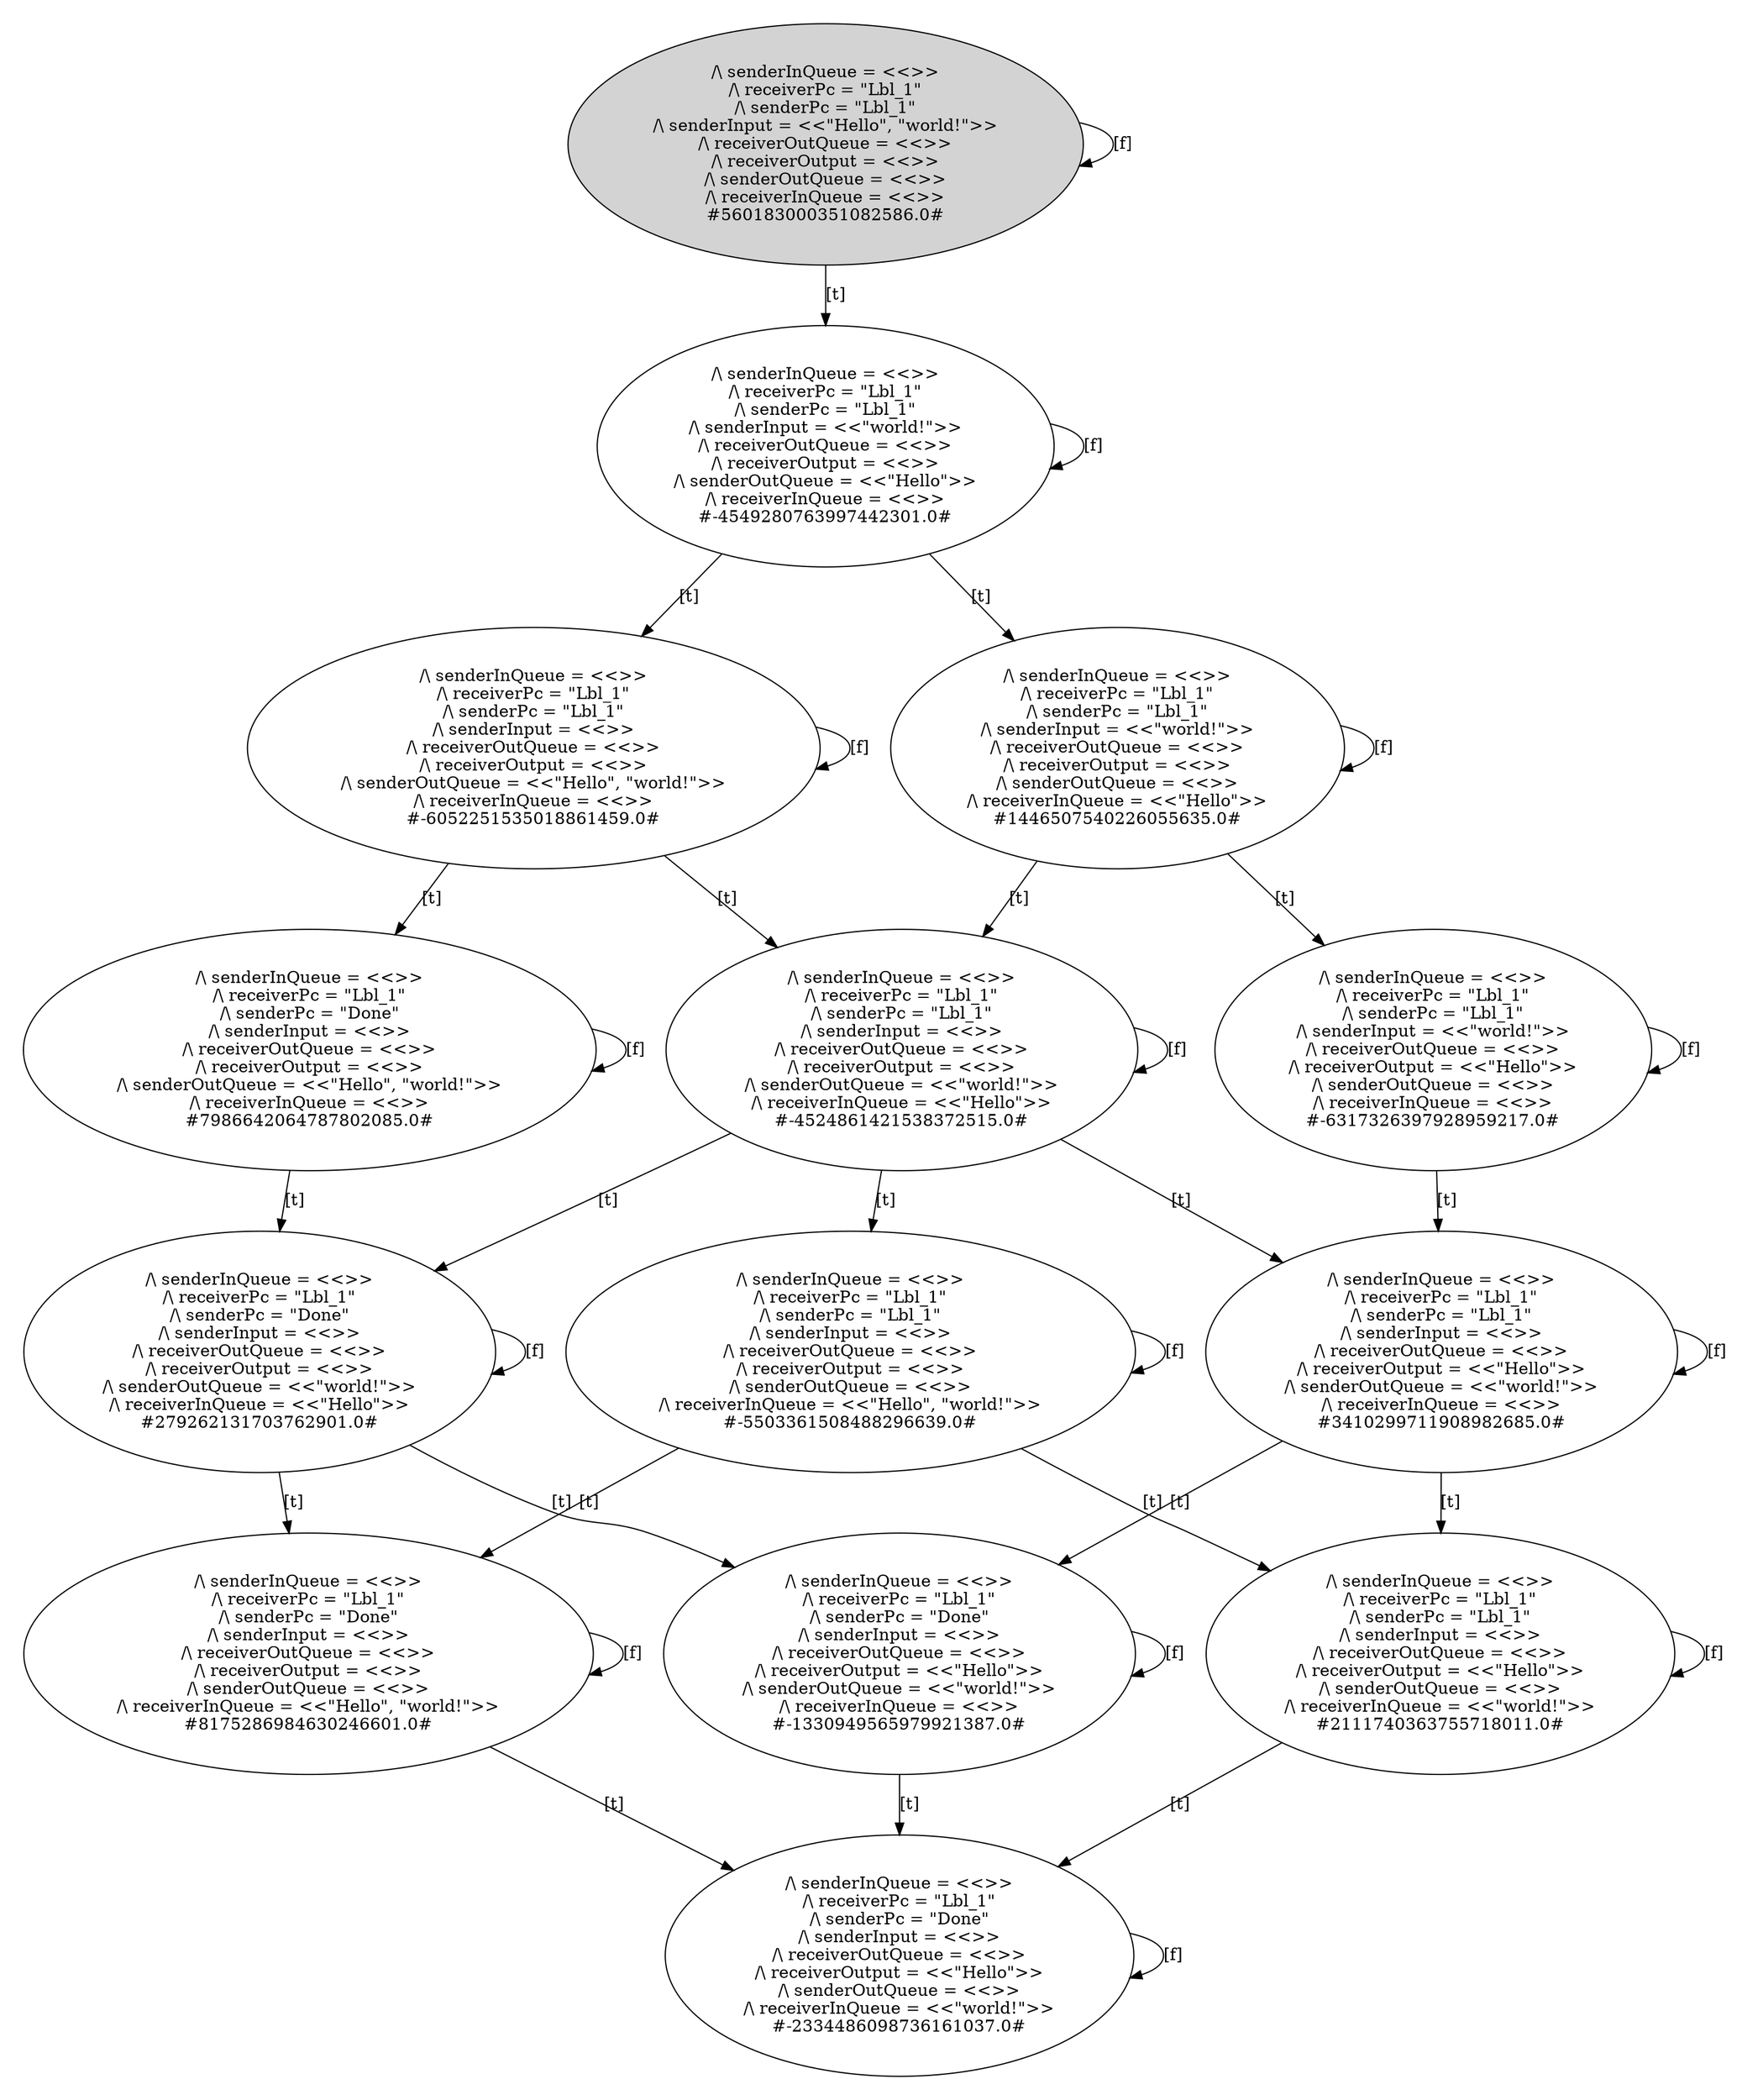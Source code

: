 digraph DiskGraph {
nodesep=0.35;
subgraph cluster_graph {
color="white";
"560183000351082586.0" [style = filled] [label="/\\ senderInQueue = <<>>\n/\\ receiverPc = \"Lbl_1\"\n/\\ senderPc = \"Lbl_1\"\n/\\ senderInput = <<\"Hello\", \"world!\">>\n/\\ receiverOutQueue = <<>>\n/\\ receiverOutput = <<>>\n/\\ senderOutQueue = <<>>\n/\\ receiverInQueue = <<>>
#560183000351082586.0#"]
"560183000351082586.0" -> "-4549280763997442301.0" [label="[t]"];
"-4549280763997442301.0" [label="/\\ senderInQueue = <<>>\n/\\ receiverPc = \"Lbl_1\"\n/\\ senderPc = \"Lbl_1\"\n/\\ senderInput = <<\"world!\">>\n/\\ receiverOutQueue = <<>>\n/\\ receiverOutput = <<>>\n/\\ senderOutQueue = <<\"Hello\">>\n/\\ receiverInQueue = <<>>
#-4549280763997442301.0#"];
"560183000351082586.0" -> "560183000351082586.0" [label="[f]"];
"560183000351082586.0" [label="/\\ senderInQueue = <<>>\n/\\ receiverPc = \"Lbl_1\"\n/\\ senderPc = \"Lbl_1\"\n/\\ senderInput = <<\"Hello\", \"world!\">>\n/\\ receiverOutQueue = <<>>\n/\\ receiverOutput = <<>>\n/\\ senderOutQueue = <<>>\n/\\ receiverInQueue = <<>>
#560183000351082586.0#"];
"-4549280763997442301.0" -> "1446507540226055635.0" [label="[t]"];
"1446507540226055635.0" [label="/\\ senderInQueue = <<>>\n/\\ receiverPc = \"Lbl_1\"\n/\\ senderPc = \"Lbl_1\"\n/\\ senderInput = <<\"world!\">>\n/\\ receiverOutQueue = <<>>\n/\\ receiverOutput = <<>>\n/\\ senderOutQueue = <<>>\n/\\ receiverInQueue = <<\"Hello\">>
#1446507540226055635.0#"];
"-4549280763997442301.0" -> "-4549280763997442301.0" [label="[f]"];
"-4549280763997442301.0" [label="/\\ senderInQueue = <<>>\n/\\ receiverPc = \"Lbl_1\"\n/\\ senderPc = \"Lbl_1\"\n/\\ senderInput = <<\"world!\">>\n/\\ receiverOutQueue = <<>>\n/\\ receiverOutput = <<>>\n/\\ senderOutQueue = <<\"Hello\">>\n/\\ receiverInQueue = <<>>
#-4549280763997442301.0#"];
"-4549280763997442301.0" -> "-6052251535018861459.0" [label="[t]"];
"-6052251535018861459.0" [label="/\\ senderInQueue = <<>>\n/\\ receiverPc = \"Lbl_1\"\n/\\ senderPc = \"Lbl_1\"\n/\\ senderInput = <<>>\n/\\ receiverOutQueue = <<>>\n/\\ receiverOutput = <<>>\n/\\ senderOutQueue = <<\"Hello\", \"world!\">>\n/\\ receiverInQueue = <<>>
#-6052251535018861459.0#"];
"1446507540226055635.0" -> "1446507540226055635.0" [label="[f]"];
"1446507540226055635.0" [label="/\\ senderInQueue = <<>>\n/\\ receiverPc = \"Lbl_1\"\n/\\ senderPc = \"Lbl_1\"\n/\\ senderInput = <<\"world!\">>\n/\\ receiverOutQueue = <<>>\n/\\ receiverOutput = <<>>\n/\\ senderOutQueue = <<>>\n/\\ receiverInQueue = <<\"Hello\">>
#1446507540226055635.0#"];
"1446507540226055635.0" -> "-4524861421538372515.0" [label="[t]"];
"-4524861421538372515.0" [label="/\\ senderInQueue = <<>>\n/\\ receiverPc = \"Lbl_1\"\n/\\ senderPc = \"Lbl_1\"\n/\\ senderInput = <<>>\n/\\ receiverOutQueue = <<>>\n/\\ receiverOutput = <<>>\n/\\ senderOutQueue = <<\"world!\">>\n/\\ receiverInQueue = <<\"Hello\">>
#-4524861421538372515.0#"];
"1446507540226055635.0" -> "-6317326397928959217.0" [label="[t]"];
"-6317326397928959217.0" [label="/\\ senderInQueue = <<>>\n/\\ receiverPc = \"Lbl_1\"\n/\\ senderPc = \"Lbl_1\"\n/\\ senderInput = <<\"world!\">>\n/\\ receiverOutQueue = <<>>\n/\\ receiverOutput = <<\"Hello\">>\n/\\ senderOutQueue = <<>>\n/\\ receiverInQueue = <<>>
#-6317326397928959217.0#"];
"-6052251535018861459.0" -> "7986642064787802085.0" [label="[t]"];
"7986642064787802085.0" [label="/\\ senderInQueue = <<>>\n/\\ receiverPc = \"Lbl_1\"\n/\\ senderPc = \"Done\"\n/\\ senderInput = <<>>\n/\\ receiverOutQueue = <<>>\n/\\ receiverOutput = <<>>\n/\\ senderOutQueue = <<\"Hello\", \"world!\">>\n/\\ receiverInQueue = <<>>
#7986642064787802085.0#"];
"-6052251535018861459.0" -> "-4524861421538372515.0" [label="[t]"];
"-4524861421538372515.0" [label="/\\ senderInQueue = <<>>\n/\\ receiverPc = \"Lbl_1\"\n/\\ senderPc = \"Lbl_1\"\n/\\ senderInput = <<>>\n/\\ receiverOutQueue = <<>>\n/\\ receiverOutput = <<>>\n/\\ senderOutQueue = <<\"world!\">>\n/\\ receiverInQueue = <<\"Hello\">>
#-4524861421538372515.0#"];
"-6052251535018861459.0" -> "-6052251535018861459.0" [label="[f]"];
"-6052251535018861459.0" [label="/\\ senderInQueue = <<>>\n/\\ receiverPc = \"Lbl_1\"\n/\\ senderPc = \"Lbl_1\"\n/\\ senderInput = <<>>\n/\\ receiverOutQueue = <<>>\n/\\ receiverOutput = <<>>\n/\\ senderOutQueue = <<\"Hello\", \"world!\">>\n/\\ receiverInQueue = <<>>
#-6052251535018861459.0#"];
"7986642064787802085.0" -> "7986642064787802085.0" [label="[f]"];
"7986642064787802085.0" [label="/\\ senderInQueue = <<>>\n/\\ receiverPc = \"Lbl_1\"\n/\\ senderPc = \"Done\"\n/\\ senderInput = <<>>\n/\\ receiverOutQueue = <<>>\n/\\ receiverOutput = <<>>\n/\\ senderOutQueue = <<\"Hello\", \"world!\">>\n/\\ receiverInQueue = <<>>
#7986642064787802085.0#"];
"7986642064787802085.0" -> "279262131703762901.0" [label="[t]"];
"279262131703762901.0" [label="/\\ senderInQueue = <<>>\n/\\ receiverPc = \"Lbl_1\"\n/\\ senderPc = \"Done\"\n/\\ senderInput = <<>>\n/\\ receiverOutQueue = <<>>\n/\\ receiverOutput = <<>>\n/\\ senderOutQueue = <<\"world!\">>\n/\\ receiverInQueue = <<\"Hello\">>
#279262131703762901.0#"];
"-4524861421538372515.0" -> "-5503361508488296639.0" [label="[t]"];
"-5503361508488296639.0" [label="/\\ senderInQueue = <<>>\n/\\ receiverPc = \"Lbl_1\"\n/\\ senderPc = \"Lbl_1\"\n/\\ senderInput = <<>>\n/\\ receiverOutQueue = <<>>\n/\\ receiverOutput = <<>>\n/\\ senderOutQueue = <<>>\n/\\ receiverInQueue = <<\"Hello\", \"world!\">>
#-5503361508488296639.0#"];
"-4524861421538372515.0" -> "279262131703762901.0" [label="[t]"];
"279262131703762901.0" [label="/\\ senderInQueue = <<>>\n/\\ receiverPc = \"Lbl_1\"\n/\\ senderPc = \"Done\"\n/\\ senderInput = <<>>\n/\\ receiverOutQueue = <<>>\n/\\ receiverOutput = <<>>\n/\\ senderOutQueue = <<\"world!\">>\n/\\ receiverInQueue = <<\"Hello\">>
#279262131703762901.0#"];
"-4524861421538372515.0" -> "3410299711908982685.0" [label="[t]"];
"3410299711908982685.0" [label="/\\ senderInQueue = <<>>\n/\\ receiverPc = \"Lbl_1\"\n/\\ senderPc = \"Lbl_1\"\n/\\ senderInput = <<>>\n/\\ receiverOutQueue = <<>>\n/\\ receiverOutput = <<\"Hello\">>\n/\\ senderOutQueue = <<\"world!\">>\n/\\ receiverInQueue = <<>>
#3410299711908982685.0#"];
"-4524861421538372515.0" -> "-4524861421538372515.0" [label="[f]"];
"-4524861421538372515.0" [label="/\\ senderInQueue = <<>>\n/\\ receiverPc = \"Lbl_1\"\n/\\ senderPc = \"Lbl_1\"\n/\\ senderInput = <<>>\n/\\ receiverOutQueue = <<>>\n/\\ receiverOutput = <<>>\n/\\ senderOutQueue = <<\"world!\">>\n/\\ receiverInQueue = <<\"Hello\">>
#-4524861421538372515.0#"];
"-6317326397928959217.0" -> "3410299711908982685.0" [label="[t]"];
"3410299711908982685.0" [label="/\\ senderInQueue = <<>>\n/\\ receiverPc = \"Lbl_1\"\n/\\ senderPc = \"Lbl_1\"\n/\\ senderInput = <<>>\n/\\ receiverOutQueue = <<>>\n/\\ receiverOutput = <<\"Hello\">>\n/\\ senderOutQueue = <<\"world!\">>\n/\\ receiverInQueue = <<>>
#3410299711908982685.0#"];
"-6317326397928959217.0" -> "-6317326397928959217.0" [label="[f]"];
"-6317326397928959217.0" [label="/\\ senderInQueue = <<>>\n/\\ receiverPc = \"Lbl_1\"\n/\\ senderPc = \"Lbl_1\"\n/\\ senderInput = <<\"world!\">>\n/\\ receiverOutQueue = <<>>\n/\\ receiverOutput = <<\"Hello\">>\n/\\ senderOutQueue = <<>>\n/\\ receiverInQueue = <<>>
#-6317326397928959217.0#"];
"3410299711908982685.0" -> "-1330949565979921387.0" [label="[t]"];
"-1330949565979921387.0" [label="/\\ senderInQueue = <<>>\n/\\ receiverPc = \"Lbl_1\"\n/\\ senderPc = \"Done\"\n/\\ senderInput = <<>>\n/\\ receiverOutQueue = <<>>\n/\\ receiverOutput = <<\"Hello\">>\n/\\ senderOutQueue = <<\"world!\">>\n/\\ receiverInQueue = <<>>
#-1330949565979921387.0#"];
"3410299711908982685.0" -> "2111740363755718011.0" [label="[t]"];
"2111740363755718011.0" [label="/\\ senderInQueue = <<>>\n/\\ receiverPc = \"Lbl_1\"\n/\\ senderPc = \"Lbl_1\"\n/\\ senderInput = <<>>\n/\\ receiverOutQueue = <<>>\n/\\ receiverOutput = <<\"Hello\">>\n/\\ senderOutQueue = <<>>\n/\\ receiverInQueue = <<\"world!\">>
#2111740363755718011.0#"];
"3410299711908982685.0" -> "3410299711908982685.0" [label="[f]"];
"3410299711908982685.0" [label="/\\ senderInQueue = <<>>\n/\\ receiverPc = \"Lbl_1\"\n/\\ senderPc = \"Lbl_1\"\n/\\ senderInput = <<>>\n/\\ receiverOutQueue = <<>>\n/\\ receiverOutput = <<\"Hello\">>\n/\\ senderOutQueue = <<\"world!\">>\n/\\ receiverInQueue = <<>>
#3410299711908982685.0#"];
"279262131703762901.0" -> "279262131703762901.0" [label="[f]"];
"279262131703762901.0" [label="/\\ senderInQueue = <<>>\n/\\ receiverPc = \"Lbl_1\"\n/\\ senderPc = \"Done\"\n/\\ senderInput = <<>>\n/\\ receiverOutQueue = <<>>\n/\\ receiverOutput = <<>>\n/\\ senderOutQueue = <<\"world!\">>\n/\\ receiverInQueue = <<\"Hello\">>
#279262131703762901.0#"];
"279262131703762901.0" -> "-1330949565979921387.0" [label="[t]"];
"-1330949565979921387.0" [label="/\\ senderInQueue = <<>>\n/\\ receiverPc = \"Lbl_1\"\n/\\ senderPc = \"Done\"\n/\\ senderInput = <<>>\n/\\ receiverOutQueue = <<>>\n/\\ receiverOutput = <<\"Hello\">>\n/\\ senderOutQueue = <<\"world!\">>\n/\\ receiverInQueue = <<>>
#-1330949565979921387.0#"];
"279262131703762901.0" -> "8175286984630246601.0" [label="[t]"];
"8175286984630246601.0" [label="/\\ senderInQueue = <<>>\n/\\ receiverPc = \"Lbl_1\"\n/\\ senderPc = \"Done\"\n/\\ senderInput = <<>>\n/\\ receiverOutQueue = <<>>\n/\\ receiverOutput = <<>>\n/\\ senderOutQueue = <<>>\n/\\ receiverInQueue = <<\"Hello\", \"world!\">>
#8175286984630246601.0#"];
"-5503361508488296639.0" -> "-5503361508488296639.0" [label="[f]"];
"-5503361508488296639.0" [label="/\\ senderInQueue = <<>>\n/\\ receiverPc = \"Lbl_1\"\n/\\ senderPc = \"Lbl_1\"\n/\\ senderInput = <<>>\n/\\ receiverOutQueue = <<>>\n/\\ receiverOutput = <<>>\n/\\ senderOutQueue = <<>>\n/\\ receiverInQueue = <<\"Hello\", \"world!\">>
#-5503361508488296639.0#"];
"-5503361508488296639.0" -> "8175286984630246601.0" [label="[t]"];
"8175286984630246601.0" [label="/\\ senderInQueue = <<>>\n/\\ receiverPc = \"Lbl_1\"\n/\\ senderPc = \"Done\"\n/\\ senderInput = <<>>\n/\\ receiverOutQueue = <<>>\n/\\ receiverOutput = <<>>\n/\\ senderOutQueue = <<>>\n/\\ receiverInQueue = <<\"Hello\", \"world!\">>
#8175286984630246601.0#"];
"-5503361508488296639.0" -> "2111740363755718011.0" [label="[t]"];
"2111740363755718011.0" [label="/\\ senderInQueue = <<>>\n/\\ receiverPc = \"Lbl_1\"\n/\\ senderPc = \"Lbl_1\"\n/\\ senderInput = <<>>\n/\\ receiverOutQueue = <<>>\n/\\ receiverOutput = <<\"Hello\">>\n/\\ senderOutQueue = <<>>\n/\\ receiverInQueue = <<\"world!\">>
#2111740363755718011.0#"];
"-1330949565979921387.0" -> "-2334486098736161037.0" [label="[t]"];
"-2334486098736161037.0" [label="/\\ senderInQueue = <<>>\n/\\ receiverPc = \"Lbl_1\"\n/\\ senderPc = \"Done\"\n/\\ senderInput = <<>>\n/\\ receiverOutQueue = <<>>\n/\\ receiverOutput = <<\"Hello\">>\n/\\ senderOutQueue = <<>>\n/\\ receiverInQueue = <<\"world!\">>
#-2334486098736161037.0#"];
"-1330949565979921387.0" -> "-1330949565979921387.0" [label="[f]"];
"-1330949565979921387.0" [label="/\\ senderInQueue = <<>>\n/\\ receiverPc = \"Lbl_1\"\n/\\ senderPc = \"Done\"\n/\\ senderInput = <<>>\n/\\ receiverOutQueue = <<>>\n/\\ receiverOutput = <<\"Hello\">>\n/\\ senderOutQueue = <<\"world!\">>\n/\\ receiverInQueue = <<>>
#-1330949565979921387.0#"];
"2111740363755718011.0" -> "-2334486098736161037.0" [label="[t]"];
"-2334486098736161037.0" [label="/\\ senderInQueue = <<>>\n/\\ receiverPc = \"Lbl_1\"\n/\\ senderPc = \"Done\"\n/\\ senderInput = <<>>\n/\\ receiverOutQueue = <<>>\n/\\ receiverOutput = <<\"Hello\">>\n/\\ senderOutQueue = <<>>\n/\\ receiverInQueue = <<\"world!\">>
#-2334486098736161037.0#"];
"2111740363755718011.0" -> "2111740363755718011.0" [label="[f]"];
"2111740363755718011.0" [label="/\\ senderInQueue = <<>>\n/\\ receiverPc = \"Lbl_1\"\n/\\ senderPc = \"Lbl_1\"\n/\\ senderInput = <<>>\n/\\ receiverOutQueue = <<>>\n/\\ receiverOutput = <<\"Hello\">>\n/\\ senderOutQueue = <<>>\n/\\ receiverInQueue = <<\"world!\">>
#2111740363755718011.0#"];
"-2334486098736161037.0" -> "-2334486098736161037.0" [label="[f]"];
"-2334486098736161037.0" [label="/\\ senderInQueue = <<>>\n/\\ receiverPc = \"Lbl_1\"\n/\\ senderPc = \"Done\"\n/\\ senderInput = <<>>\n/\\ receiverOutQueue = <<>>\n/\\ receiverOutput = <<\"Hello\">>\n/\\ senderOutQueue = <<>>\n/\\ receiverInQueue = <<\"world!\">>
#-2334486098736161037.0#"];
"8175286984630246601.0" -> "-2334486098736161037.0" [label="[t]"];
"-2334486098736161037.0" [label="/\\ senderInQueue = <<>>\n/\\ receiverPc = \"Lbl_1\"\n/\\ senderPc = \"Done\"\n/\\ senderInput = <<>>\n/\\ receiverOutQueue = <<>>\n/\\ receiverOutput = <<\"Hello\">>\n/\\ senderOutQueue = <<>>\n/\\ receiverInQueue = <<\"world!\">>
#-2334486098736161037.0#"];
"8175286984630246601.0" -> "8175286984630246601.0" [label="[f]"];
"8175286984630246601.0" [label="/\\ senderInQueue = <<>>\n/\\ receiverPc = \"Lbl_1\"\n/\\ senderPc = \"Done\"\n/\\ senderInput = <<>>\n/\\ receiverOutQueue = <<>>\n/\\ receiverOutput = <<>>\n/\\ senderOutQueue = <<>>\n/\\ receiverInQueue = <<\"Hello\", \"world!\">>
#8175286984630246601.0#"];
}
}
